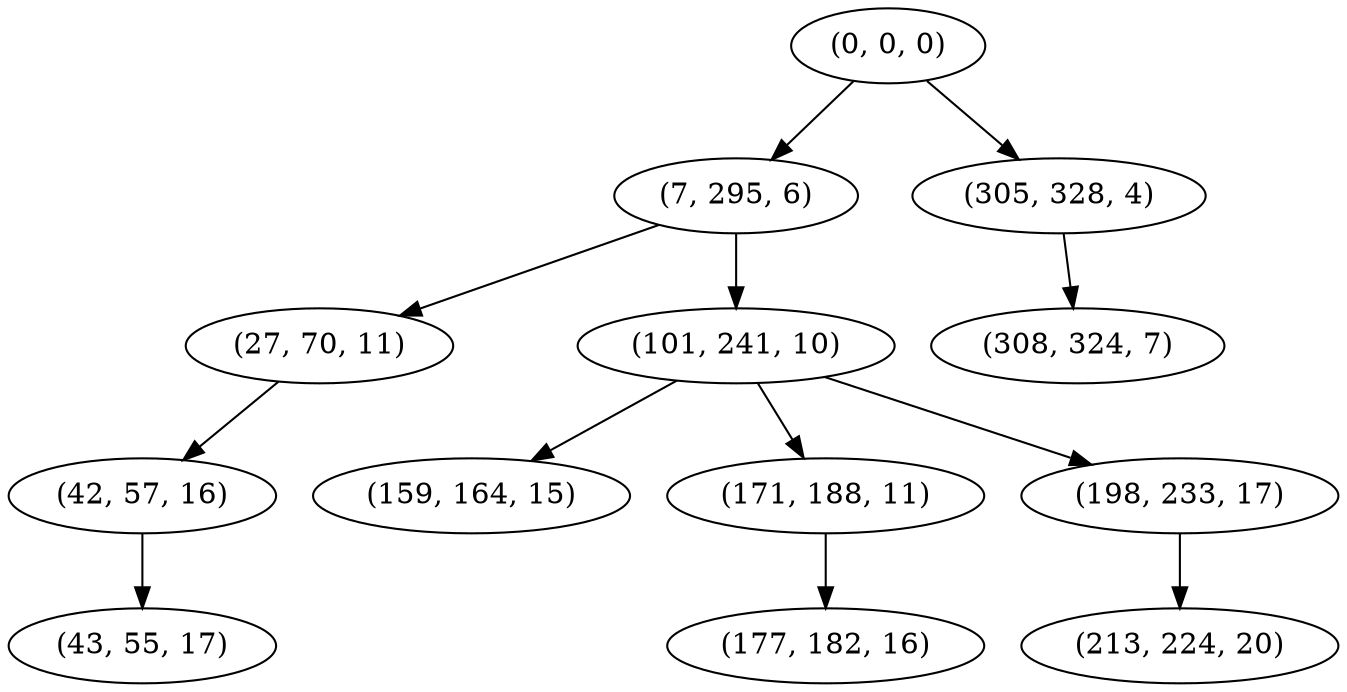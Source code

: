 digraph tree {
    "(0, 0, 0)";
    "(7, 295, 6)";
    "(27, 70, 11)";
    "(42, 57, 16)";
    "(43, 55, 17)";
    "(101, 241, 10)";
    "(159, 164, 15)";
    "(171, 188, 11)";
    "(177, 182, 16)";
    "(198, 233, 17)";
    "(213, 224, 20)";
    "(305, 328, 4)";
    "(308, 324, 7)";
    "(0, 0, 0)" -> "(7, 295, 6)";
    "(0, 0, 0)" -> "(305, 328, 4)";
    "(7, 295, 6)" -> "(27, 70, 11)";
    "(7, 295, 6)" -> "(101, 241, 10)";
    "(27, 70, 11)" -> "(42, 57, 16)";
    "(42, 57, 16)" -> "(43, 55, 17)";
    "(101, 241, 10)" -> "(159, 164, 15)";
    "(101, 241, 10)" -> "(171, 188, 11)";
    "(101, 241, 10)" -> "(198, 233, 17)";
    "(171, 188, 11)" -> "(177, 182, 16)";
    "(198, 233, 17)" -> "(213, 224, 20)";
    "(305, 328, 4)" -> "(308, 324, 7)";
}

